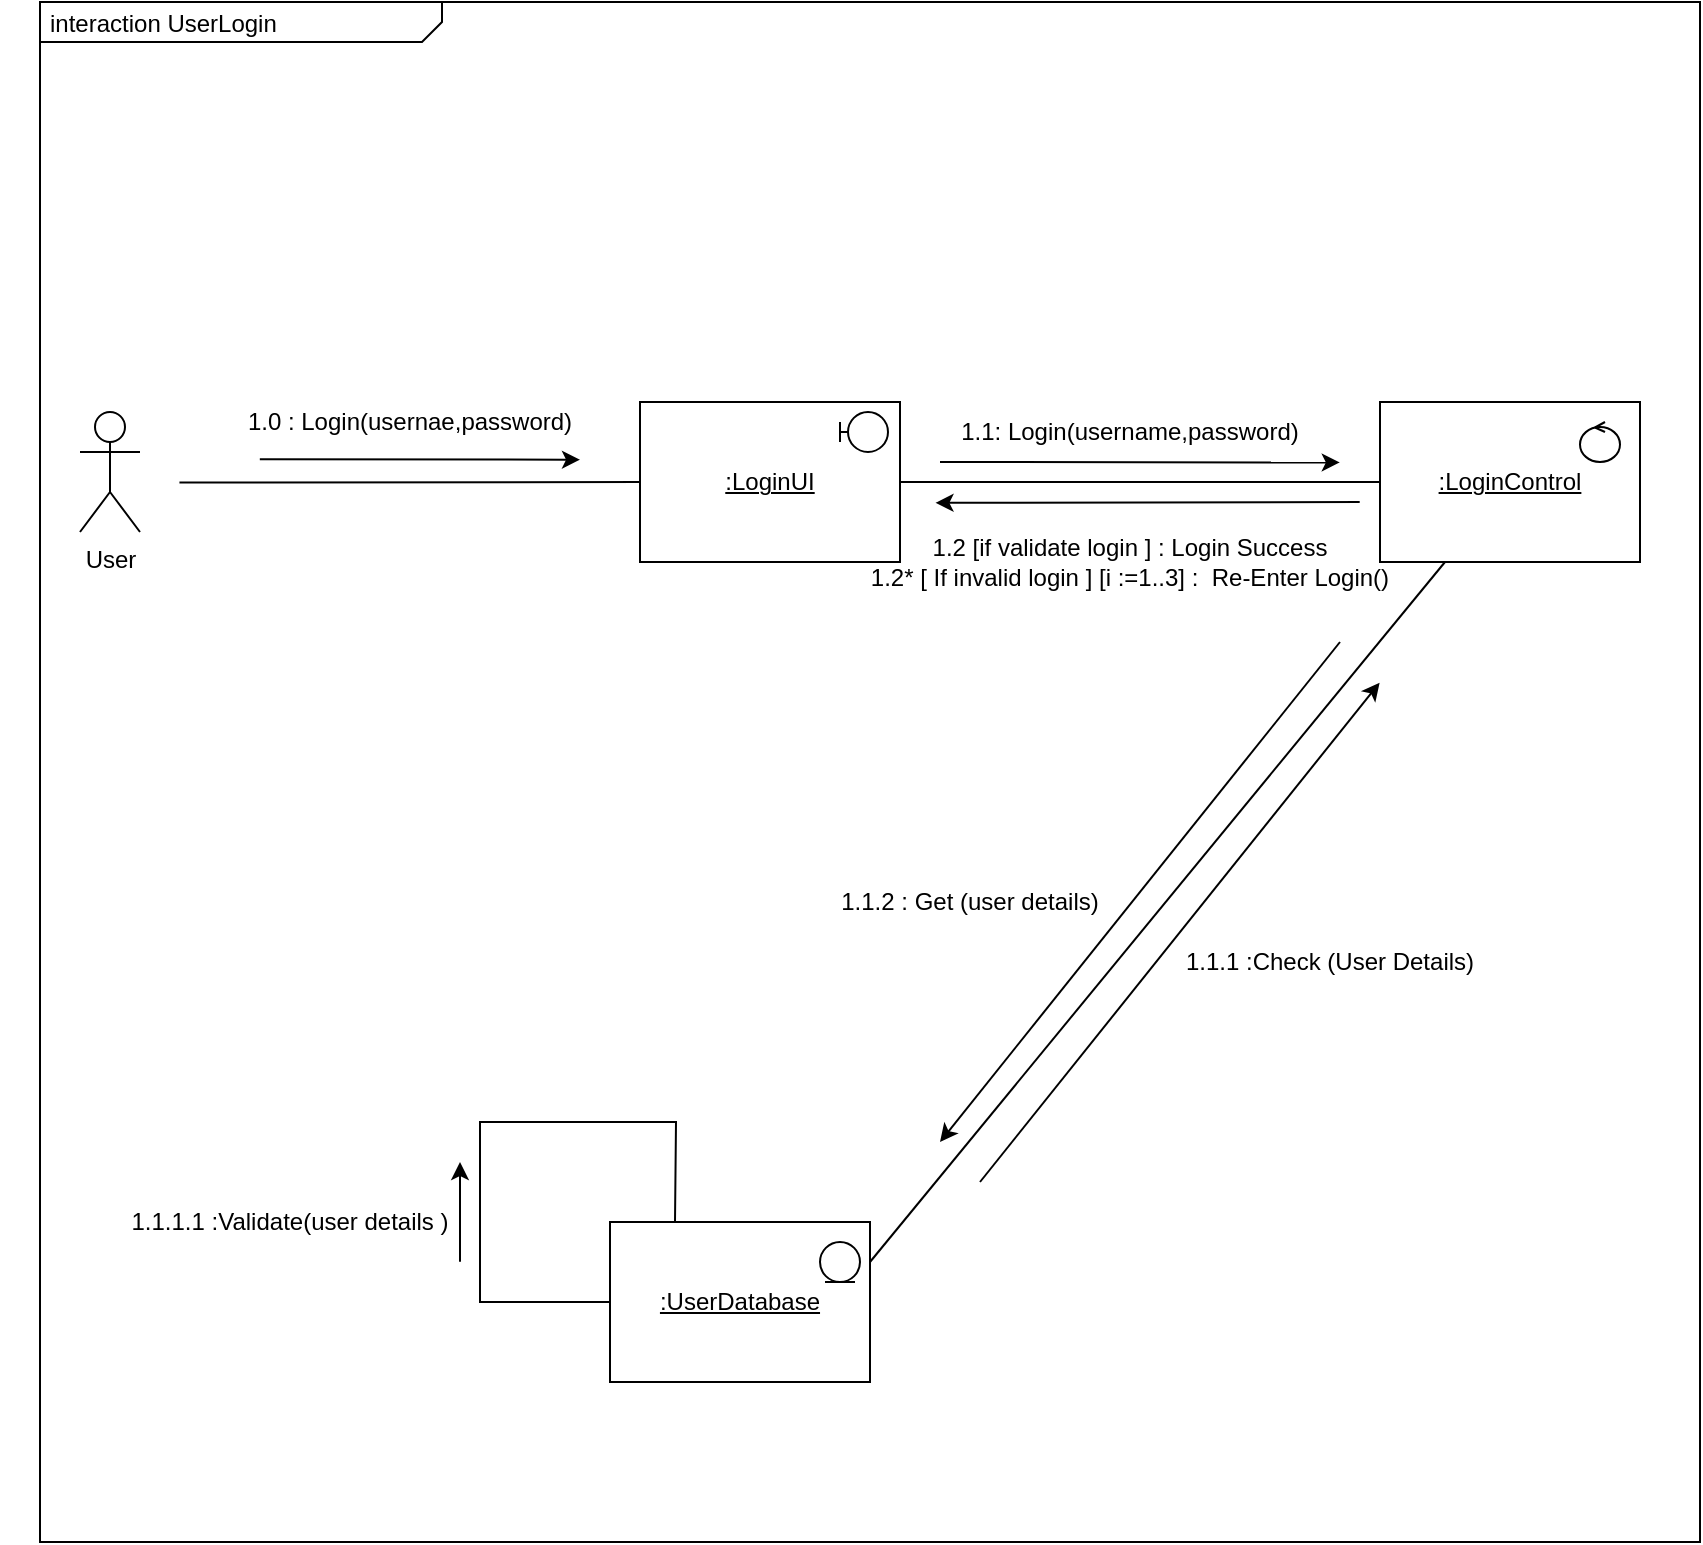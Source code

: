<mxfile version="24.7.16">
  <diagram name="Page-1" id="-vACYr4yuzwrCyouQwha">
    <mxGraphModel dx="1900" dy="557" grid="1" gridSize="10" guides="1" tooltips="1" connect="1" arrows="1" fold="1" page="1" pageScale="1" pageWidth="850" pageHeight="1100" math="0" shadow="0">
      <root>
        <mxCell id="0" />
        <mxCell id="1" parent="0" />
        <mxCell id="NeJymIsDZ8Xq7OyWZPhs-1" value="&lt;p style=&quot;margin:0px;margin-top:4px;margin-left:5px;text-align:left;&quot;&gt;interaction UserLogin&lt;/p&gt;" style="html=1;shape=mxgraph.sysml.package;overflow=fill;labelX=201;align=left;spacingLeft=5;verticalAlign=top;spacingTop=-3;" parent="1" vertex="1">
          <mxGeometry x="10" y="40" width="830" height="770" as="geometry" />
        </mxCell>
        <mxCell id="NeJymIsDZ8Xq7OyWZPhs-3" value="&lt;u&gt;:LoginUI&lt;/u&gt;" style="rounded=0;whiteSpace=wrap;html=1;" parent="1" vertex="1">
          <mxGeometry x="310" y="240" width="130" height="80" as="geometry" />
        </mxCell>
        <mxCell id="NeJymIsDZ8Xq7OyWZPhs-4" value="" style="shape=umlBoundary;whiteSpace=wrap;html=1;" parent="1" vertex="1">
          <mxGeometry x="410" y="245" width="24" height="20" as="geometry" />
        </mxCell>
        <mxCell id="NeJymIsDZ8Xq7OyWZPhs-5" value="" style="endArrow=none;html=1;rounded=0;exitX=0;exitY=0.5;exitDx=0;exitDy=0;entryX=0.084;entryY=0.312;entryDx=0;entryDy=0;entryPerimeter=0;" parent="1" source="NeJymIsDZ8Xq7OyWZPhs-3" target="NeJymIsDZ8Xq7OyWZPhs-1" edge="1">
          <mxGeometry width="50" height="50" relative="1" as="geometry">
            <mxPoint x="330" y="290" as="sourcePoint" />
            <mxPoint x="110.32" y="280.39" as="targetPoint" />
          </mxGeometry>
        </mxCell>
        <mxCell id="NeJymIsDZ8Xq7OyWZPhs-6" value="" style="endArrow=classic;html=1;rounded=0;entryX=0.408;entryY=0.129;entryDx=0;entryDy=0;entryPerimeter=0;" parent="1" edge="1">
          <mxGeometry width="50" height="50" relative="1" as="geometry">
            <mxPoint x="119.92" y="268.57" as="sourcePoint" />
            <mxPoint x="280.0" y="268.86" as="targetPoint" />
          </mxGeometry>
        </mxCell>
        <mxCell id="NeJymIsDZ8Xq7OyWZPhs-7" value="1.0 : Login(usernae,password)" style="text;html=1;align=center;verticalAlign=middle;whiteSpace=wrap;rounded=0;" parent="1" vertex="1">
          <mxGeometry x="50" y="235" width="290" height="30" as="geometry" />
        </mxCell>
        <mxCell id="NeJymIsDZ8Xq7OyWZPhs-10" value="&lt;u&gt;:LoginControl&lt;/u&gt;" style="rounded=0;whiteSpace=wrap;html=1;" parent="1" vertex="1">
          <mxGeometry x="680" y="240" width="130" height="80" as="geometry" />
        </mxCell>
        <mxCell id="NeJymIsDZ8Xq7OyWZPhs-11" value="" style="endArrow=none;html=1;rounded=0;entryX=1;entryY=0.5;entryDx=0;entryDy=0;exitX=0;exitY=0.5;exitDx=0;exitDy=0;" parent="1" source="NeJymIsDZ8Xq7OyWZPhs-10" target="NeJymIsDZ8Xq7OyWZPhs-3" edge="1">
          <mxGeometry width="50" height="50" relative="1" as="geometry">
            <mxPoint x="630" y="280" as="sourcePoint" />
            <mxPoint x="440" y="279.41" as="targetPoint" />
          </mxGeometry>
        </mxCell>
        <mxCell id="NeJymIsDZ8Xq7OyWZPhs-12" value="1.1: Login(username,password)" style="text;html=1;align=center;verticalAlign=middle;whiteSpace=wrap;rounded=0;" parent="1" vertex="1">
          <mxGeometry x="410" y="245" width="290" height="20" as="geometry" />
        </mxCell>
        <mxCell id="NeJymIsDZ8Xq7OyWZPhs-13" value="" style="endArrow=classic;html=1;rounded=0;entryX=0.783;entryY=0.299;entryDx=0;entryDy=0;entryPerimeter=0;" parent="1" target="NeJymIsDZ8Xq7OyWZPhs-1" edge="1">
          <mxGeometry width="50" height="50" relative="1" as="geometry">
            <mxPoint x="460" y="270" as="sourcePoint" />
            <mxPoint x="510" y="220" as="targetPoint" />
          </mxGeometry>
        </mxCell>
        <mxCell id="NeJymIsDZ8Xq7OyWZPhs-16" value="" style="endArrow=classic;html=1;rounded=0;exitX=0.795;exitY=0.257;exitDx=0;exitDy=0;exitPerimeter=0;" parent="1" edge="1">
          <mxGeometry width="50" height="50" relative="1" as="geometry">
            <mxPoint x="669.85" y="290.0" as="sourcePoint" />
            <mxPoint x="457.755" y="290.43" as="targetPoint" />
          </mxGeometry>
        </mxCell>
        <mxCell id="NeJymIsDZ8Xq7OyWZPhs-17" value="1.2 [if validate login ] : Login Success&lt;div&gt;1.2* [ If invalid login ] [i :=1..3] :&amp;nbsp; Re-Enter Login()&lt;/div&gt;" style="text;html=1;align=center;verticalAlign=middle;whiteSpace=wrap;rounded=0;" parent="1" vertex="1">
          <mxGeometry x="410" y="310" width="290" height="20" as="geometry" />
        </mxCell>
        <mxCell id="NeJymIsDZ8Xq7OyWZPhs-18" value="&lt;u&gt;:UserDatabase&lt;/u&gt;" style="rounded=0;whiteSpace=wrap;html=1;" parent="1" vertex="1">
          <mxGeometry x="295" y="650" width="130" height="80" as="geometry" />
        </mxCell>
        <mxCell id="NeJymIsDZ8Xq7OyWZPhs-19" value="" style="endArrow=none;html=1;rounded=0;entryX=0.25;entryY=1;entryDx=0;entryDy=0;exitX=1;exitY=0.25;exitDx=0;exitDy=0;" parent="1" source="NeJymIsDZ8Xq7OyWZPhs-18" target="NeJymIsDZ8Xq7OyWZPhs-10" edge="1">
          <mxGeometry width="50" height="50" relative="1" as="geometry">
            <mxPoint x="430" y="460" as="sourcePoint" />
            <mxPoint x="480" y="410" as="targetPoint" />
          </mxGeometry>
        </mxCell>
        <mxCell id="NeJymIsDZ8Xq7OyWZPhs-20" value="1.1.1 :Check (User Details)" style="text;html=1;align=center;verticalAlign=middle;whiteSpace=wrap;rounded=0;" parent="1" vertex="1">
          <mxGeometry x="510" y="510" width="290" height="20" as="geometry" />
        </mxCell>
        <mxCell id="NeJymIsDZ8Xq7OyWZPhs-21" value="" style="endArrow=classic;html=1;rounded=0;entryX=0.807;entryY=0.442;entryDx=0;entryDy=0;entryPerimeter=0;" parent="1" target="NeJymIsDZ8Xq7OyWZPhs-1" edge="1">
          <mxGeometry width="50" height="50" relative="1" as="geometry">
            <mxPoint x="480" y="630" as="sourcePoint" />
            <mxPoint x="660.0" y="410" as="targetPoint" />
          </mxGeometry>
        </mxCell>
        <mxCell id="NeJymIsDZ8Xq7OyWZPhs-22" value="" style="endArrow=classic;html=1;rounded=0;" parent="1" edge="1">
          <mxGeometry width="50" height="50" relative="1" as="geometry">
            <mxPoint x="660" y="360" as="sourcePoint" />
            <mxPoint x="460" y="610" as="targetPoint" />
          </mxGeometry>
        </mxCell>
        <mxCell id="NeJymIsDZ8Xq7OyWZPhs-23" value="1.1.2 : Get (user details)" style="text;html=1;align=center;verticalAlign=middle;whiteSpace=wrap;rounded=0;" parent="1" vertex="1">
          <mxGeometry x="330" y="480" width="290" height="20" as="geometry" />
        </mxCell>
        <mxCell id="NeJymIsDZ8Xq7OyWZPhs-24" value="" style="ellipse;shape=umlControl;whiteSpace=wrap;html=1;" parent="1" vertex="1">
          <mxGeometry x="780" y="250" width="20" height="20" as="geometry" />
        </mxCell>
        <mxCell id="NeJymIsDZ8Xq7OyWZPhs-25" value="" style="ellipse;shape=umlEntity;whiteSpace=wrap;html=1;" parent="1" vertex="1">
          <mxGeometry x="400" y="660" width="20" height="20" as="geometry" />
        </mxCell>
        <mxCell id="NeJymIsDZ8Xq7OyWZPhs-32" value="" style="endArrow=none;html=1;rounded=0;exitX=0;exitY=0.5;exitDx=0;exitDy=0;entryX=0.25;entryY=0;entryDx=0;entryDy=0;" parent="1" source="NeJymIsDZ8Xq7OyWZPhs-18" target="NeJymIsDZ8Xq7OyWZPhs-18" edge="1">
          <mxGeometry width="50" height="50" relative="1" as="geometry">
            <mxPoint x="230" y="650" as="sourcePoint" />
            <mxPoint x="310" y="600" as="targetPoint" />
            <Array as="points">
              <mxPoint x="230" y="690" />
              <mxPoint x="230" y="600" />
              <mxPoint x="328" y="600" />
            </Array>
          </mxGeometry>
        </mxCell>
        <mxCell id="NeJymIsDZ8Xq7OyWZPhs-33" value="" style="endArrow=classic;html=1;rounded=0;exitX=0.253;exitY=0.818;exitDx=0;exitDy=0;exitPerimeter=0;" parent="1" source="NeJymIsDZ8Xq7OyWZPhs-1" edge="1">
          <mxGeometry width="50" height="50" relative="1" as="geometry">
            <mxPoint x="170" y="670" as="sourcePoint" />
            <mxPoint x="220" y="620" as="targetPoint" />
          </mxGeometry>
        </mxCell>
        <mxCell id="NeJymIsDZ8Xq7OyWZPhs-34" value="1.1.1.1 :Validate(user details )" style="text;html=1;align=center;verticalAlign=middle;whiteSpace=wrap;rounded=0;" parent="1" vertex="1">
          <mxGeometry x="-10" y="640" width="290" height="20" as="geometry" />
        </mxCell>
        <mxCell id="NeJymIsDZ8Xq7OyWZPhs-35" value="User" style="shape=umlActor;html=1;verticalLabelPosition=bottom;verticalAlign=top;align=center;" parent="1" vertex="1">
          <mxGeometry x="30" y="245" width="30" height="60" as="geometry" />
        </mxCell>
      </root>
    </mxGraphModel>
  </diagram>
</mxfile>
